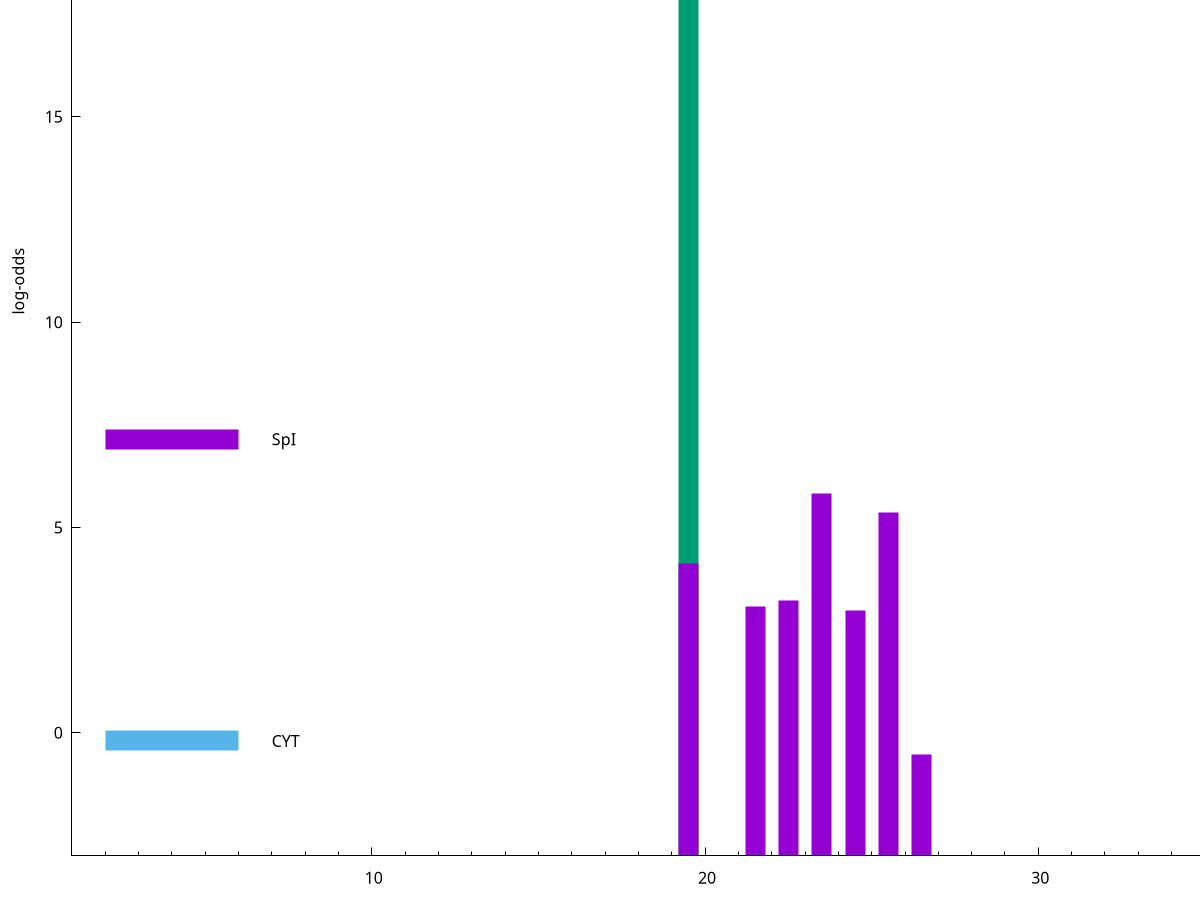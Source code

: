 set title "LipoP predictions for SRR4017915.gff"
set size 2., 1.4
set xrange [1:70] 
set mxtics 10
set yrange [-3:25]
set y2range [0:28]
set ylabel "log-odds"
set term postscript eps color solid "Helvetica" 30
set output "SRR4017915.gff28.eps"
set arrow from 2,22.3272 to 6,22.3272 nohead lt 2 lw 20
set label "SpII" at 7,22.3272
set arrow from 2,7.14863 to 6,7.14863 nohead lt 1 lw 20
set label "SpI" at 7,7.14863
set arrow from 2,-0.200913 to 6,-0.200913 nohead lt 3 lw 20
set label "CYT" at 7,-0.200913
set arrow from 2,22.3272 to 6,22.3272 nohead lt 2 lw 20
set label "SpII" at 7,22.3272
# NOTE: The scores below are the log-odds scores with the threshold
# NOTE: subtracted (a hack to make gnuplot make the histogram all
# NOTE: look nice).
plot "-" axes x1y2 title "" with impulses lt 2 lw 20, "-" axes x1y2 title "" with impulses lt 1 lw 20
19.500000 25.327200
e
23.500000 8.824500
25.500000 8.364100
19.500000 7.124700
22.500000 6.228900
21.500000 6.066130
24.500000 5.985530
26.500000 2.475458
e
exit

